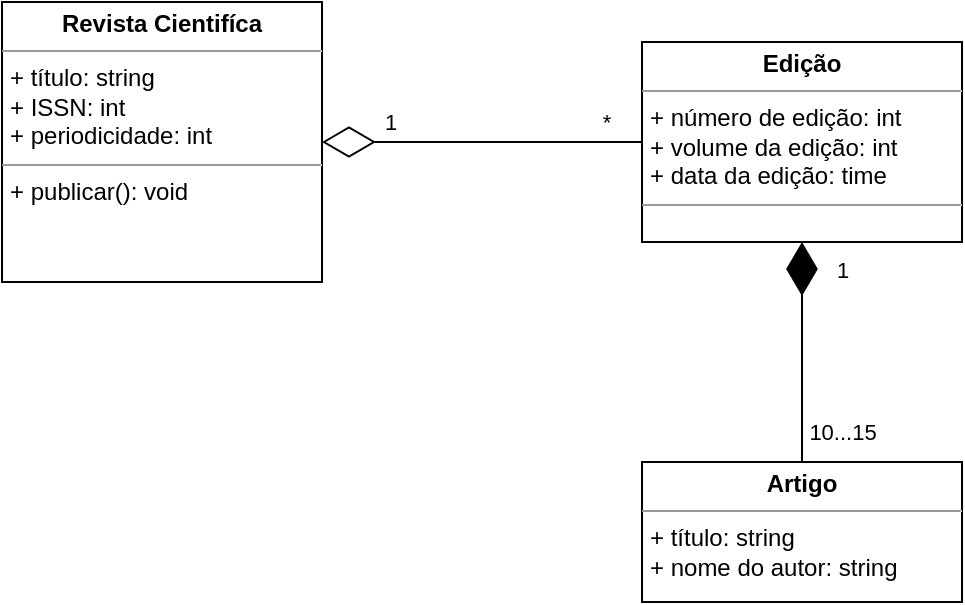 <mxfile version="17.4.5" type="github">
  <diagram id="77IBy9BKsQVoWX6U1Rm9" name="Page-1">
    <mxGraphModel dx="1038" dy="571" grid="1" gridSize="10" guides="1" tooltips="1" connect="1" arrows="1" fold="1" page="1" pageScale="1" pageWidth="827" pageHeight="1169" math="0" shadow="0">
      <root>
        <mxCell id="0" />
        <mxCell id="1" parent="0" />
        <mxCell id="MAxZxE6SzX1dS0zE0zjr-1" value="&lt;p style=&quot;margin: 0px ; margin-top: 4px ; text-align: center&quot;&gt;&lt;b&gt;Revista Cientifíca&lt;/b&gt;&lt;/p&gt;&lt;hr size=&quot;1&quot;&gt;&lt;p style=&quot;margin: 0px ; margin-left: 4px&quot;&gt;&lt;span&gt;+ título: string&lt;/span&gt;&lt;br&gt;&lt;/p&gt;&lt;p style=&quot;margin: 0px ; margin-left: 4px&quot;&gt;&lt;span&gt;+ ISSN: int&lt;/span&gt;&lt;/p&gt;&lt;p style=&quot;margin: 0px ; margin-left: 4px&quot;&gt;&lt;span&gt;+ periodicidade: int&lt;/span&gt;&lt;/p&gt;&lt;hr size=&quot;1&quot;&gt;&lt;p style=&quot;margin: 0px ; margin-left: 4px&quot;&gt;+ publicar(): void&lt;/p&gt;" style="verticalAlign=top;align=left;overflow=fill;fontSize=12;fontFamily=Helvetica;html=1;" vertex="1" parent="1">
          <mxGeometry x="200" y="120" width="160" height="140" as="geometry" />
        </mxCell>
        <mxCell id="MAxZxE6SzX1dS0zE0zjr-9" value="" style="edgeStyle=orthogonalEdgeStyle;rounded=0;orthogonalLoop=1;jettySize=auto;html=1;endArrow=none;endFill=0;strokeColor=default;" edge="1" parent="1" source="MAxZxE6SzX1dS0zE0zjr-2" target="MAxZxE6SzX1dS0zE0zjr-7">
          <mxGeometry relative="1" as="geometry" />
        </mxCell>
        <mxCell id="MAxZxE6SzX1dS0zE0zjr-2" value="&lt;p style=&quot;margin: 0px ; margin-top: 4px ; text-align: center&quot;&gt;&lt;b&gt;Edição&lt;/b&gt;&lt;/p&gt;&lt;hr size=&quot;1&quot;&gt;&lt;p style=&quot;margin: 0px ; margin-left: 4px&quot;&gt;+ número de edição: int&lt;/p&gt;&lt;p style=&quot;margin: 0px ; margin-left: 4px&quot;&gt;+ volume da edição: int&lt;/p&gt;&lt;p style=&quot;margin: 0px ; margin-left: 4px&quot;&gt;+ data da edição: time&lt;/p&gt;&lt;hr size=&quot;1&quot;&gt;&lt;p style=&quot;margin: 0px ; margin-left: 4px&quot;&gt;&lt;br&gt;&lt;/p&gt;" style="verticalAlign=top;align=left;overflow=fill;fontSize=12;fontFamily=Helvetica;html=1;" vertex="1" parent="1">
          <mxGeometry x="520" y="140" width="160" height="100" as="geometry" />
        </mxCell>
        <mxCell id="MAxZxE6SzX1dS0zE0zjr-7" value="&lt;p style=&quot;margin: 0px ; margin-top: 4px ; text-align: center&quot;&gt;&lt;b&gt;Artigo&lt;/b&gt;&lt;/p&gt;&lt;hr size=&quot;1&quot;&gt;&lt;p style=&quot;margin: 0px ; margin-left: 4px&quot;&gt;+ título: string&lt;/p&gt;&lt;p style=&quot;margin: 0px ; margin-left: 4px&quot;&gt;+ nome do autor: string&lt;/p&gt;" style="verticalAlign=top;align=left;overflow=fill;fontSize=12;fontFamily=Helvetica;html=1;" vertex="1" parent="1">
          <mxGeometry x="520" y="350" width="160" height="70" as="geometry" />
        </mxCell>
        <mxCell id="MAxZxE6SzX1dS0zE0zjr-8" value="" style="endArrow=diamondThin;endFill=1;endSize=24;html=1;rounded=0;strokeColor=default;exitX=0.5;exitY=0;exitDx=0;exitDy=0;entryX=0.5;entryY=1;entryDx=0;entryDy=0;" edge="1" parent="1" source="MAxZxE6SzX1dS0zE0zjr-7" target="MAxZxE6SzX1dS0zE0zjr-2">
          <mxGeometry width="160" relative="1" as="geometry">
            <mxPoint x="550" y="320" as="sourcePoint" />
            <mxPoint x="710" y="320" as="targetPoint" />
          </mxGeometry>
        </mxCell>
        <mxCell id="MAxZxE6SzX1dS0zE0zjr-10" value="1" style="edgeLabel;html=1;align=center;verticalAlign=middle;resizable=0;points=[];" vertex="1" connectable="0" parent="MAxZxE6SzX1dS0zE0zjr-8">
          <mxGeometry x="0.756" y="5" relative="1" as="geometry">
            <mxPoint x="25" as="offset" />
          </mxGeometry>
        </mxCell>
        <mxCell id="MAxZxE6SzX1dS0zE0zjr-11" value="10...15" style="edgeLabel;html=1;align=center;verticalAlign=middle;resizable=0;points=[];" vertex="1" connectable="0" parent="MAxZxE6SzX1dS0zE0zjr-8">
          <mxGeometry x="-0.716" y="1" relative="1" as="geometry">
            <mxPoint x="21" as="offset" />
          </mxGeometry>
        </mxCell>
        <mxCell id="MAxZxE6SzX1dS0zE0zjr-12" value="" style="endArrow=diamondThin;endFill=0;endSize=24;html=1;rounded=0;strokeColor=default;entryX=1;entryY=0.5;entryDx=0;entryDy=0;" edge="1" parent="1" source="MAxZxE6SzX1dS0zE0zjr-2" target="MAxZxE6SzX1dS0zE0zjr-1">
          <mxGeometry width="160" relative="1" as="geometry">
            <mxPoint x="350" y="330" as="sourcePoint" />
            <mxPoint x="510" y="330" as="targetPoint" />
          </mxGeometry>
        </mxCell>
        <mxCell id="MAxZxE6SzX1dS0zE0zjr-13" value="1" style="edgeLabel;html=1;align=center;verticalAlign=middle;resizable=0;points=[];" vertex="1" connectable="0" parent="MAxZxE6SzX1dS0zE0zjr-12">
          <mxGeometry x="0.578" y="-2" relative="1" as="geometry">
            <mxPoint y="-8" as="offset" />
          </mxGeometry>
        </mxCell>
        <mxCell id="MAxZxE6SzX1dS0zE0zjr-14" value="*" style="edgeLabel;html=1;align=center;verticalAlign=middle;resizable=0;points=[];" vertex="1" connectable="0" parent="MAxZxE6SzX1dS0zE0zjr-12">
          <mxGeometry x="-0.772" y="3" relative="1" as="geometry">
            <mxPoint y="-13" as="offset" />
          </mxGeometry>
        </mxCell>
      </root>
    </mxGraphModel>
  </diagram>
</mxfile>
